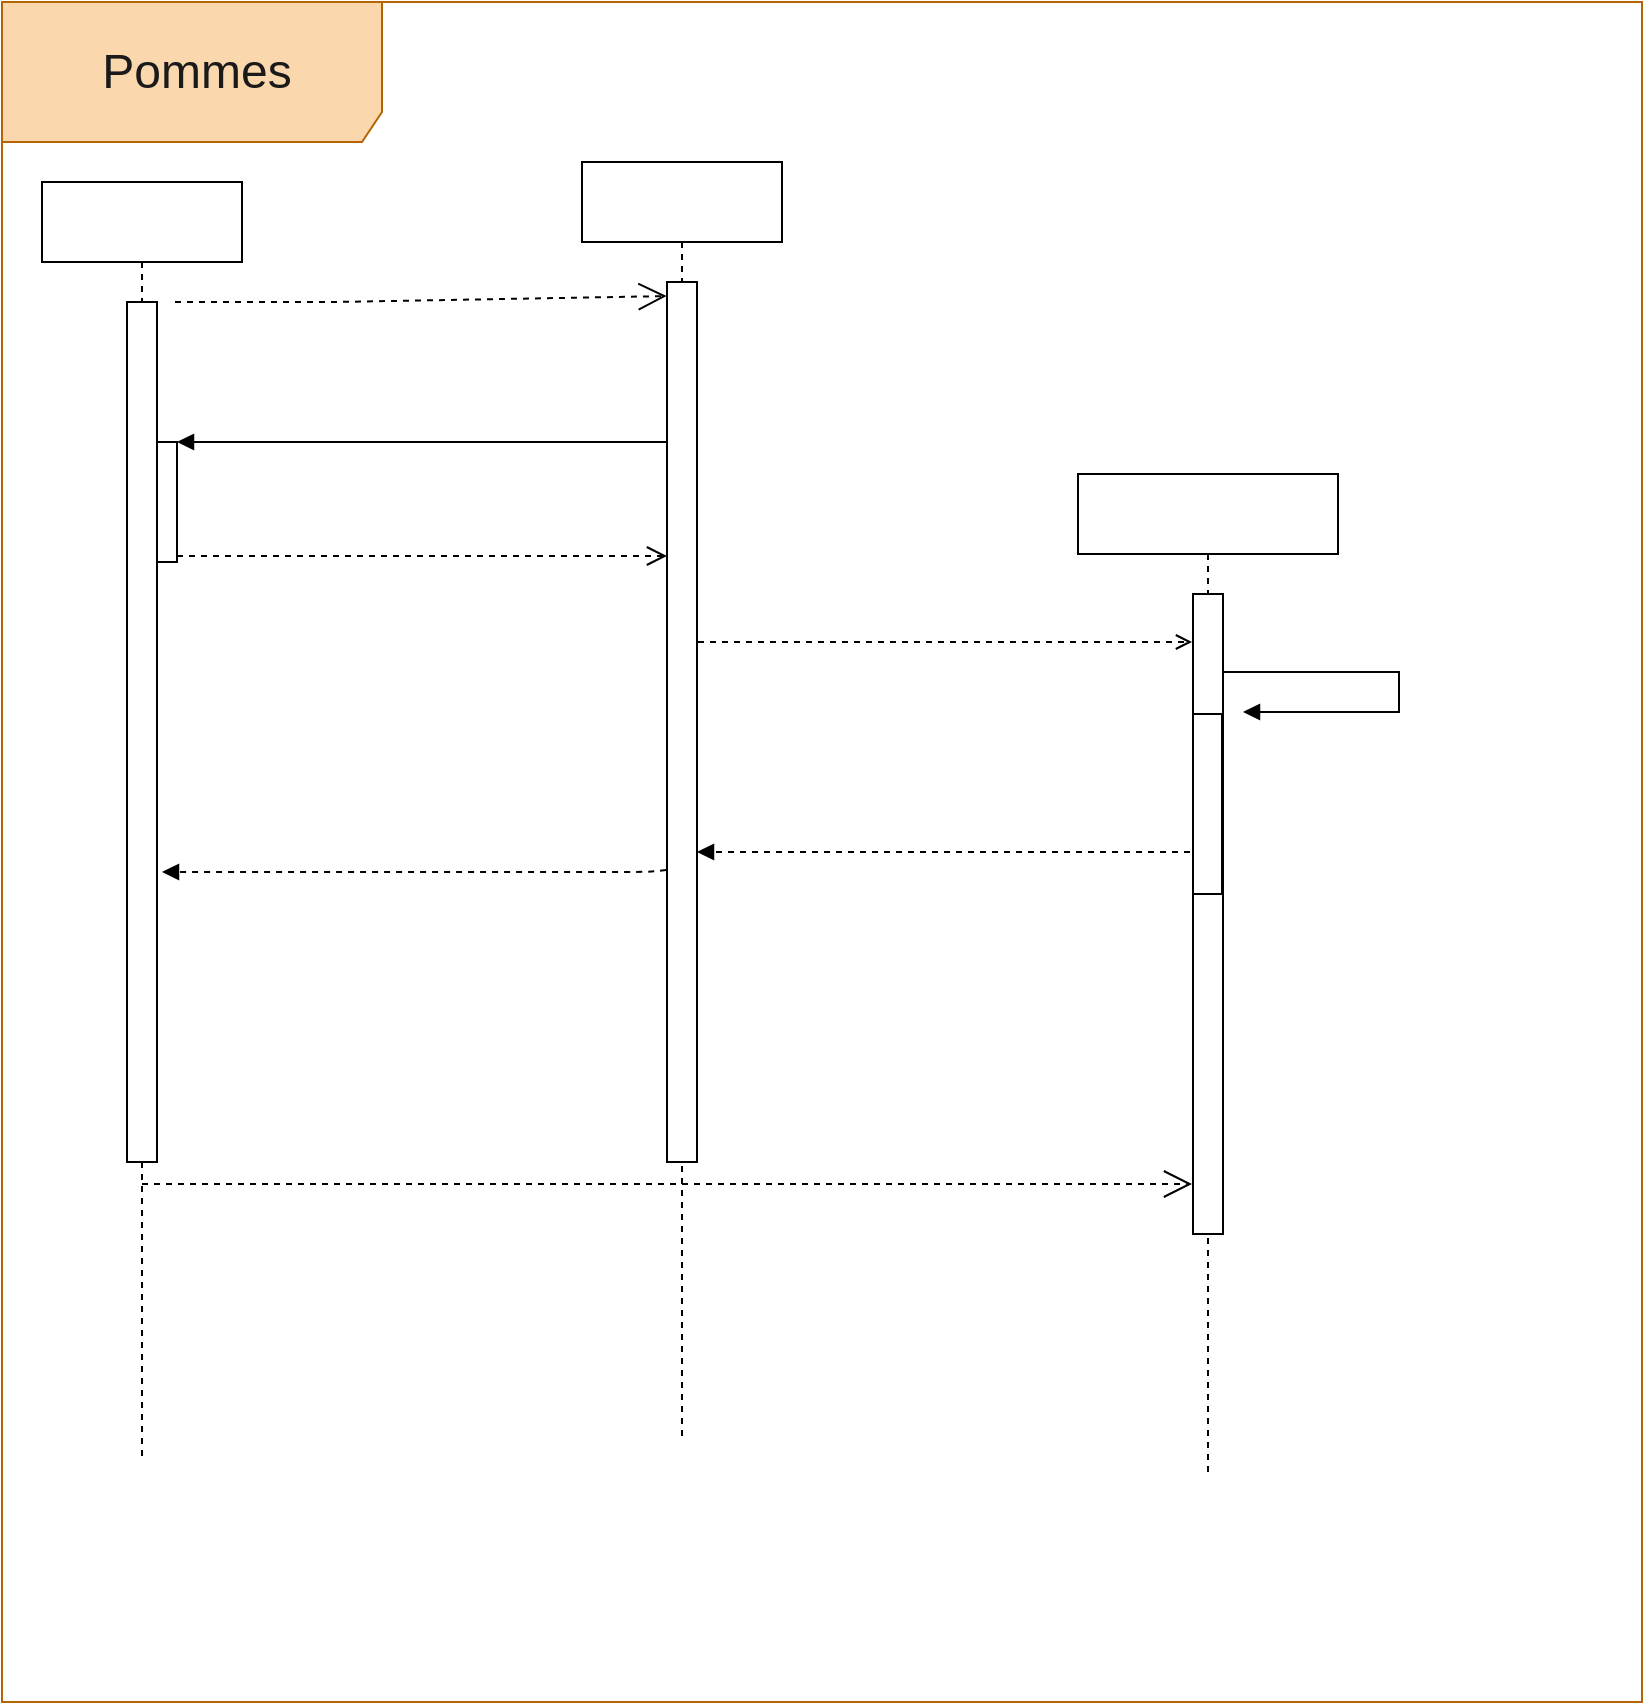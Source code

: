 <mxfile>
    <diagram id="PrkROGi2lCMyrOhNyVXd" name="Seite-1">
        <mxGraphModel dx="1475" dy="983" grid="1" gridSize="10" guides="1" tooltips="1" connect="1" arrows="1" fold="1" page="1" pageScale="1" pageWidth="827" pageHeight="1169" math="0" shadow="0">
            <root>
                <mxCell id="0"/>
                <mxCell id="1" parent="0"/>
                <mxCell id="2" value="&lt;font style=&quot;font-size: 24px;&quot;&gt;Pommes&lt;/font&gt;" style="shape=umlFrame;whiteSpace=wrap;html=1;width=190;height=70;boundedLbl=1;verticalAlign=middle;align=center;spacingLeft=5;fillColor=#fad7ac;strokeColor=#b46504;fontColor=#1A1A1A;" vertex="1" parent="1">
                    <mxGeometry x="110" y="60" width="820" height="850" as="geometry"/>
                </mxCell>
                <mxCell id="4" value="k:Kunde" style="shape=umlLifeline;perimeter=lifelinePerimeter;whiteSpace=wrap;html=1;container=1;collapsible=0;recursiveResize=0;outlineConnect=0;fontSize=24;fontColor=#FFFFFF;" vertex="1" parent="1">
                    <mxGeometry x="130" y="150" width="100" height="640" as="geometry"/>
                </mxCell>
                <mxCell id="5" value="" style="html=1;points=[];perimeter=orthogonalPerimeter;fontSize=24;fontColor=#FFFFFF;" vertex="1" parent="4">
                    <mxGeometry x="42.5" y="60" width="15" height="430" as="geometry"/>
                </mxCell>
                <mxCell id="8" value="Bestell Pommes" style="endArrow=open;endSize=12;dashed=1;html=1;fontSize=24;fontColor=#FFFFFF;entryX=-0.013;entryY=0.016;entryDx=0;entryDy=0;entryPerimeter=0;" edge="1" parent="4" target="7">
                    <mxGeometry x="0.005" y="18" width="160" relative="1" as="geometry">
                        <mxPoint x="66.5" y="60" as="sourcePoint"/>
                        <mxPoint x="226.5" y="60" as="targetPoint"/>
                        <Array as="points">
                            <mxPoint x="146.5" y="60"/>
                        </Array>
                        <mxPoint as="offset"/>
                    </mxGeometry>
                </mxCell>
                <mxCell id="16" value="" style="html=1;points=[];perimeter=orthogonalPerimeter;fontSize=24;fontColor=#FFFFFF;" vertex="1" parent="4">
                    <mxGeometry x="57.5" y="130" width="10" height="60" as="geometry"/>
                </mxCell>
                <mxCell id="28" value="" style="html=1;verticalAlign=bottom;labelBackgroundColor=none;endArrow=block;endFill=1;dashed=1;fontSize=24;fontColor=#FFFFFF;" edge="1" parent="4">
                    <mxGeometry width="160" relative="1" as="geometry">
                        <mxPoint x="312" y="344" as="sourcePoint"/>
                        <mxPoint x="60" y="345" as="targetPoint"/>
                        <Array as="points">
                            <mxPoint x="303" y="345"/>
                        </Array>
                    </mxGeometry>
                </mxCell>
                <mxCell id="29" value="return" style="edgeLabel;html=1;align=center;verticalAlign=middle;resizable=0;points=[];fontSize=24;fontColor=#FFFFFF;" vertex="1" connectable="0" parent="28">
                    <mxGeometry x="0.044" y="-2" relative="1" as="geometry">
                        <mxPoint x="19" y="-16" as="offset"/>
                    </mxGeometry>
                </mxCell>
                <mxCell id="6" value="m:MA" style="shape=umlLifeline;perimeter=lifelinePerimeter;whiteSpace=wrap;html=1;container=1;collapsible=0;recursiveResize=0;outlineConnect=0;fontSize=24;fontColor=#FFFFFF;" vertex="1" parent="1">
                    <mxGeometry x="400" y="140" width="100" height="640" as="geometry"/>
                </mxCell>
                <mxCell id="7" value="" style="html=1;points=[];perimeter=orthogonalPerimeter;fontSize=24;fontColor=#FFFFFF;" vertex="1" parent="6">
                    <mxGeometry x="42.5" y="60" width="15" height="440" as="geometry"/>
                </mxCell>
                <mxCell id="23" value="machen" style="html=1;verticalAlign=bottom;labelBackgroundColor=none;endArrow=open;endFill=0;dashed=1;fontSize=24;fontColor=#FFFFFF;" edge="1" parent="6">
                    <mxGeometry width="160" relative="1" as="geometry">
                        <mxPoint x="58" y="240" as="sourcePoint"/>
                        <mxPoint x="305" y="240" as="targetPoint"/>
                    </mxGeometry>
                </mxCell>
                <mxCell id="17" value="mitMayo?()" style="html=1;verticalAlign=bottom;endArrow=block;entryX=1;entryY=0;fontSize=24;fontColor=#FFFFFF;" edge="1" target="16" parent="1" source="7">
                    <mxGeometry relative="1" as="geometry">
                        <mxPoint x="660" y="490" as="sourcePoint"/>
                    </mxGeometry>
                </mxCell>
                <mxCell id="18" value="Jo!" style="html=1;verticalAlign=bottom;endArrow=open;dashed=1;endSize=8;exitX=1;exitY=0.95;fontSize=24;fontColor=#FFFFFF;" edge="1" source="16" parent="1" target="7">
                    <mxGeometry x="0.01" y="2" relative="1" as="geometry">
                        <mxPoint x="441" y="335" as="targetPoint"/>
                        <mxPoint as="offset"/>
                    </mxGeometry>
                </mxCell>
                <mxCell id="20" value="p:Pommes" style="shape=umlLifeline;perimeter=lifelinePerimeter;whiteSpace=wrap;html=1;container=1;collapsible=0;recursiveResize=0;outlineConnect=0;fontSize=24;fontColor=#FFFFFF;" vertex="1" parent="1">
                    <mxGeometry x="648" y="296" width="130" height="500" as="geometry"/>
                </mxCell>
                <mxCell id="21" value="" style="html=1;points=[];perimeter=orthogonalPerimeter;fontSize=24;fontColor=#FFFFFF;" vertex="1" parent="20">
                    <mxGeometry x="57.5" y="60" width="15" height="320" as="geometry"/>
                </mxCell>
                <mxCell id="24" value="" style="html=1;points=[];perimeter=orthogonalPerimeter;fontSize=24;fontColor=#FFFFFF;" vertex="1" parent="20">
                    <mxGeometry x="57.5" y="120" width="14.5" height="90" as="geometry"/>
                </mxCell>
                <mxCell id="25" value="Zubereitungszeit" style="edgeStyle=orthogonalEdgeStyle;html=1;align=left;spacingLeft=2;endArrow=block;rounded=0;entryX=1;entryY=0;fontSize=24;fontColor=#FFFFFF;" edge="1" parent="20">
                    <mxGeometry x="-0.711" y="20" relative="1" as="geometry">
                        <mxPoint x="73" y="99" as="sourcePoint"/>
                        <Array as="points">
                            <mxPoint x="160.5" y="99"/>
                            <mxPoint x="160.5" y="119"/>
                        </Array>
                        <mxPoint x="82.5" y="119" as="targetPoint"/>
                        <mxPoint as="offset"/>
                    </mxGeometry>
                </mxCell>
                <mxCell id="26" value="" style="html=1;verticalAlign=bottom;labelBackgroundColor=none;endArrow=block;endFill=1;dashed=1;fontSize=24;fontColor=#FFFFFF;" edge="1" parent="1" target="7">
                    <mxGeometry width="160" relative="1" as="geometry">
                        <mxPoint x="704" y="485" as="sourcePoint"/>
                        <mxPoint x="520" y="484.5" as="targetPoint"/>
                        <Array as="points">
                            <mxPoint x="640" y="485"/>
                        </Array>
                    </mxGeometry>
                </mxCell>
                <mxCell id="27" value="return" style="edgeLabel;html=1;align=center;verticalAlign=middle;resizable=0;points=[];fontSize=24;fontColor=#FFFFFF;" vertex="1" connectable="0" parent="26">
                    <mxGeometry x="0.044" y="-2" relative="1" as="geometry">
                        <mxPoint x="2" y="-22" as="offset"/>
                    </mxGeometry>
                </mxCell>
                <mxCell id="32" value="PommesEssen" style="endArrow=open;endSize=12;dashed=1;html=1;fontSize=24;fontColor=#FFFFFF;" edge="1" parent="1" source="4">
                    <mxGeometry x="0.433" y="21" width="160" relative="1" as="geometry">
                        <mxPoint x="190" y="649" as="sourcePoint"/>
                        <mxPoint x="705" y="651" as="targetPoint"/>
                        <mxPoint as="offset"/>
                    </mxGeometry>
                </mxCell>
            </root>
        </mxGraphModel>
    </diagram>
</mxfile>